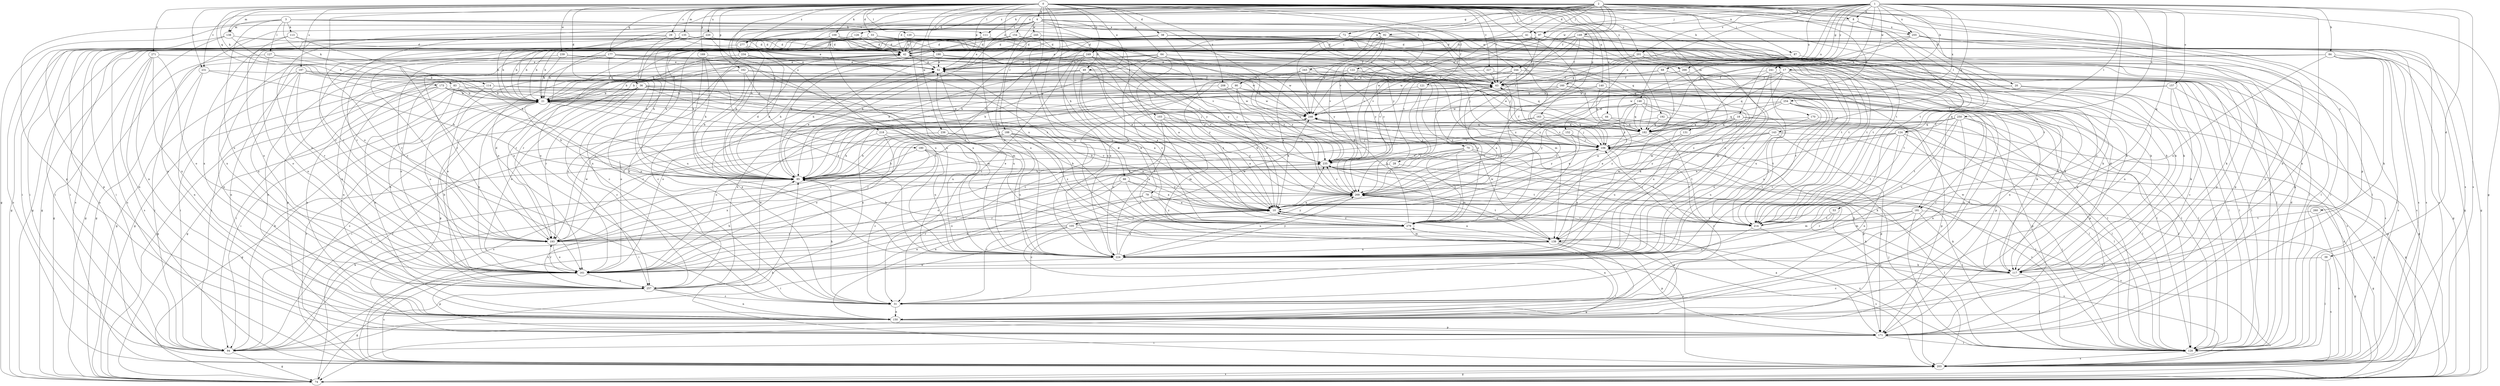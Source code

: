 strict digraph  {
0;
1;
2;
3;
4;
8;
10;
17;
18;
20;
21;
28;
29;
31;
33;
36;
38;
39;
41;
42;
44;
49;
52;
53;
63;
64;
66;
68;
70;
72;
74;
79;
83;
84;
85;
87;
90;
92;
94;
97;
103;
105;
106;
109;
111;
113;
114;
117;
120;
121;
122;
124;
126;
127;
128;
131;
135;
138;
139;
140;
143;
146;
149;
150;
152;
154;
157;
160;
161;
162;
163;
169;
170;
171;
173;
177;
180;
181;
182;
188;
190;
192;
193;
197;
201;
203;
208;
214;
218;
220;
224;
227;
231;
234;
235;
236;
239;
241;
243;
244;
245;
246;
249;
250;
254;
255;
257;
260;
266;
268;
271;
277;
279;
0 -> 4  [label=a];
0 -> 17  [label=b];
0 -> 28  [label=c];
0 -> 29  [label=c];
0 -> 31  [label=c];
0 -> 33  [label=d];
0 -> 36  [label=d];
0 -> 38  [label=d];
0 -> 44  [label=e];
0 -> 49  [label=e];
0 -> 52  [label=e];
0 -> 53  [label=f];
0 -> 63  [label=f];
0 -> 64  [label=g];
0 -> 66  [label=g];
0 -> 79  [label=h];
0 -> 83  [label=h];
0 -> 97  [label=j];
0 -> 109  [label=k];
0 -> 120  [label=l];
0 -> 121  [label=l];
0 -> 122  [label=l];
0 -> 124  [label=l];
0 -> 131  [label=m];
0 -> 135  [label=m];
0 -> 138  [label=m];
0 -> 140  [label=n];
0 -> 162  [label=p];
0 -> 163  [label=p];
0 -> 169  [label=p];
0 -> 173  [label=q];
0 -> 177  [label=q];
0 -> 180  [label=q];
0 -> 188  [label=r];
0 -> 190  [label=r];
0 -> 192  [label=r];
0 -> 197  [label=s];
0 -> 201  [label=s];
0 -> 208  [label=t];
0 -> 214  [label=t];
0 -> 218  [label=u];
0 -> 220  [label=u];
0 -> 224  [label=u];
0 -> 227  [label=v];
0 -> 231  [label=v];
0 -> 236  [label=w];
0 -> 239  [label=w];
0 -> 249  [label=x];
0 -> 260  [label=y];
0 -> 266  [label=y];
0 -> 271  [label=z];
0 -> 277  [label=z];
1 -> 8  [label=a];
1 -> 17  [label=b];
1 -> 18  [label=b];
1 -> 31  [label=c];
1 -> 39  [label=d];
1 -> 41  [label=d];
1 -> 68  [label=g];
1 -> 70  [label=g];
1 -> 84  [label=h];
1 -> 97  [label=j];
1 -> 124  [label=l];
1 -> 143  [label=n];
1 -> 146  [label=n];
1 -> 149  [label=n];
1 -> 150  [label=n];
1 -> 152  [label=o];
1 -> 154  [label=o];
1 -> 157  [label=o];
1 -> 160  [label=o];
1 -> 161  [label=o];
1 -> 181  [label=q];
1 -> 201  [label=s];
1 -> 203  [label=s];
1 -> 231  [label=v];
1 -> 241  [label=w];
1 -> 250  [label=x];
1 -> 254  [label=x];
1 -> 255  [label=x];
1 -> 266  [label=y];
1 -> 277  [label=z];
2 -> 8  [label=a];
2 -> 20  [label=b];
2 -> 42  [label=d];
2 -> 52  [label=e];
2 -> 63  [label=f];
2 -> 72  [label=g];
2 -> 74  [label=g];
2 -> 85  [label=h];
2 -> 87  [label=i];
2 -> 90  [label=i];
2 -> 92  [label=i];
2 -> 97  [label=j];
2 -> 111  [label=k];
2 -> 126  [label=l];
2 -> 150  [label=n];
2 -> 170  [label=p];
2 -> 171  [label=p];
2 -> 203  [label=s];
2 -> 214  [label=t];
2 -> 234  [label=v];
2 -> 235  [label=v];
2 -> 243  [label=w];
2 -> 244  [label=w];
2 -> 268  [label=y];
3 -> 63  [label=f];
3 -> 103  [label=j];
3 -> 111  [label=k];
3 -> 113  [label=k];
3 -> 114  [label=k];
3 -> 127  [label=l];
3 -> 138  [label=m];
3 -> 161  [label=o];
3 -> 171  [label=p];
3 -> 255  [label=x];
4 -> 42  [label=d];
4 -> 74  [label=g];
4 -> 92  [label=i];
4 -> 150  [label=n];
4 -> 161  [label=o];
4 -> 181  [label=q];
4 -> 224  [label=u];
4 -> 235  [label=v];
4 -> 244  [label=w];
4 -> 245  [label=w];
4 -> 277  [label=z];
4 -> 279  [label=z];
8 -> 182  [label=q];
8 -> 214  [label=t];
8 -> 255  [label=x];
8 -> 257  [label=x];
10 -> 21  [label=b];
10 -> 31  [label=c];
10 -> 105  [label=j];
10 -> 214  [label=t];
10 -> 235  [label=v];
10 -> 279  [label=z];
17 -> 31  [label=c];
17 -> 63  [label=f];
17 -> 117  [label=k];
17 -> 139  [label=m];
17 -> 182  [label=q];
17 -> 203  [label=s];
17 -> 268  [label=y];
18 -> 10  [label=a];
18 -> 85  [label=h];
18 -> 171  [label=p];
18 -> 182  [label=q];
18 -> 203  [label=s];
18 -> 224  [label=u];
18 -> 268  [label=y];
20 -> 21  [label=b];
20 -> 74  [label=g];
20 -> 85  [label=h];
20 -> 128  [label=l];
21 -> 42  [label=d];
21 -> 85  [label=h];
21 -> 94  [label=i];
21 -> 161  [label=o];
21 -> 171  [label=p];
21 -> 203  [label=s];
21 -> 224  [label=u];
21 -> 246  [label=w];
28 -> 85  [label=h];
28 -> 117  [label=k];
29 -> 42  [label=d];
29 -> 52  [label=e];
29 -> 85  [label=h];
29 -> 94  [label=i];
29 -> 117  [label=k];
29 -> 193  [label=r];
29 -> 257  [label=x];
29 -> 268  [label=y];
31 -> 52  [label=e];
31 -> 85  [label=h];
31 -> 150  [label=n];
33 -> 10  [label=a];
33 -> 21  [label=b];
33 -> 42  [label=d];
33 -> 85  [label=h];
33 -> 106  [label=j];
33 -> 214  [label=t];
36 -> 10  [label=a];
36 -> 21  [label=b];
36 -> 31  [label=c];
36 -> 128  [label=l];
36 -> 139  [label=m];
36 -> 161  [label=o];
36 -> 193  [label=r];
36 -> 203  [label=s];
36 -> 246  [label=w];
38 -> 21  [label=b];
38 -> 42  [label=d];
38 -> 63  [label=f];
38 -> 74  [label=g];
38 -> 106  [label=j];
38 -> 117  [label=k];
38 -> 128  [label=l];
38 -> 193  [label=r];
38 -> 268  [label=y];
39 -> 128  [label=l];
39 -> 161  [label=o];
39 -> 203  [label=s];
41 -> 21  [label=b];
41 -> 42  [label=d];
41 -> 74  [label=g];
41 -> 128  [label=l];
41 -> 161  [label=o];
41 -> 279  [label=z];
42 -> 52  [label=e];
42 -> 85  [label=h];
42 -> 128  [label=l];
42 -> 150  [label=n];
42 -> 257  [label=x];
44 -> 94  [label=i];
44 -> 182  [label=q];
44 -> 214  [label=t];
49 -> 10  [label=a];
49 -> 63  [label=f];
49 -> 150  [label=n];
49 -> 161  [label=o];
49 -> 171  [label=p];
49 -> 268  [label=y];
49 -> 279  [label=z];
52 -> 63  [label=f];
52 -> 161  [label=o];
52 -> 224  [label=u];
53 -> 117  [label=k];
53 -> 139  [label=m];
53 -> 214  [label=t];
63 -> 21  [label=b];
63 -> 161  [label=o];
63 -> 171  [label=p];
63 -> 214  [label=t];
64 -> 21  [label=b];
64 -> 52  [label=e];
64 -> 85  [label=h];
64 -> 106  [label=j];
64 -> 139  [label=m];
64 -> 182  [label=q];
64 -> 224  [label=u];
64 -> 246  [label=w];
64 -> 257  [label=x];
64 -> 268  [label=y];
66 -> 10  [label=a];
66 -> 150  [label=n];
66 -> 161  [label=o];
66 -> 268  [label=y];
66 -> 279  [label=z];
68 -> 21  [label=b];
68 -> 31  [label=c];
68 -> 63  [label=f];
68 -> 106  [label=j];
70 -> 31  [label=c];
70 -> 94  [label=i];
70 -> 117  [label=k];
70 -> 161  [label=o];
70 -> 235  [label=v];
70 -> 268  [label=y];
70 -> 279  [label=z];
72 -> 31  [label=c];
72 -> 42  [label=d];
72 -> 128  [label=l];
72 -> 161  [label=o];
72 -> 182  [label=q];
72 -> 268  [label=y];
74 -> 63  [label=f];
74 -> 203  [label=s];
79 -> 10  [label=a];
79 -> 31  [label=c];
79 -> 161  [label=o];
79 -> 214  [label=t];
79 -> 279  [label=z];
83 -> 21  [label=b];
83 -> 74  [label=g];
83 -> 106  [label=j];
83 -> 224  [label=u];
83 -> 257  [label=x];
84 -> 52  [label=e];
84 -> 74  [label=g];
84 -> 117  [label=k];
84 -> 128  [label=l];
84 -> 203  [label=s];
84 -> 224  [label=u];
84 -> 246  [label=w];
85 -> 42  [label=d];
85 -> 52  [label=e];
85 -> 128  [label=l];
85 -> 268  [label=y];
87 -> 52  [label=e];
87 -> 203  [label=s];
90 -> 10  [label=a];
90 -> 21  [label=b];
90 -> 117  [label=k];
90 -> 150  [label=n];
90 -> 161  [label=o];
90 -> 235  [label=v];
92 -> 42  [label=d];
92 -> 52  [label=e];
92 -> 63  [label=f];
92 -> 85  [label=h];
92 -> 150  [label=n];
92 -> 171  [label=p];
92 -> 193  [label=r];
92 -> 203  [label=s];
92 -> 235  [label=v];
92 -> 246  [label=w];
92 -> 268  [label=y];
94 -> 21  [label=b];
94 -> 74  [label=g];
94 -> 85  [label=h];
97 -> 21  [label=b];
97 -> 42  [label=d];
97 -> 63  [label=f];
97 -> 74  [label=g];
97 -> 203  [label=s];
97 -> 224  [label=u];
97 -> 235  [label=v];
97 -> 257  [label=x];
97 -> 268  [label=y];
103 -> 10  [label=a];
103 -> 139  [label=m];
103 -> 182  [label=q];
103 -> 224  [label=u];
103 -> 268  [label=y];
105 -> 85  [label=h];
105 -> 94  [label=i];
105 -> 150  [label=n];
105 -> 193  [label=r];
105 -> 203  [label=s];
105 -> 246  [label=w];
105 -> 268  [label=y];
106 -> 63  [label=f];
106 -> 85  [label=h];
106 -> 214  [label=t];
106 -> 224  [label=u];
106 -> 235  [label=v];
109 -> 10  [label=a];
109 -> 31  [label=c];
109 -> 42  [label=d];
109 -> 117  [label=k];
109 -> 193  [label=r];
109 -> 203  [label=s];
109 -> 224  [label=u];
109 -> 235  [label=v];
111 -> 10  [label=a];
111 -> 42  [label=d];
111 -> 52  [label=e];
111 -> 85  [label=h];
111 -> 94  [label=i];
111 -> 171  [label=p];
111 -> 193  [label=r];
111 -> 214  [label=t];
111 -> 224  [label=u];
113 -> 42  [label=d];
113 -> 85  [label=h];
113 -> 161  [label=o];
113 -> 171  [label=p];
114 -> 21  [label=b];
114 -> 106  [label=j];
114 -> 128  [label=l];
114 -> 150  [label=n];
114 -> 161  [label=o];
117 -> 31  [label=c];
117 -> 42  [label=d];
117 -> 128  [label=l];
117 -> 246  [label=w];
120 -> 42  [label=d];
120 -> 224  [label=u];
120 -> 246  [label=w];
121 -> 21  [label=b];
121 -> 128  [label=l];
121 -> 268  [label=y];
121 -> 279  [label=z];
122 -> 63  [label=f];
122 -> 74  [label=g];
122 -> 94  [label=i];
122 -> 106  [label=j];
122 -> 182  [label=q];
122 -> 279  [label=z];
124 -> 10  [label=a];
124 -> 74  [label=g];
124 -> 106  [label=j];
124 -> 128  [label=l];
124 -> 150  [label=n];
124 -> 214  [label=t];
124 -> 268  [label=y];
126 -> 42  [label=d];
126 -> 63  [label=f];
126 -> 94  [label=i];
127 -> 21  [label=b];
127 -> 52  [label=e];
127 -> 74  [label=g];
127 -> 161  [label=o];
128 -> 42  [label=d];
128 -> 106  [label=j];
128 -> 203  [label=s];
128 -> 235  [label=v];
128 -> 279  [label=z];
131 -> 106  [label=j];
131 -> 224  [label=u];
135 -> 42  [label=d];
135 -> 74  [label=g];
135 -> 85  [label=h];
135 -> 117  [label=k];
135 -> 214  [label=t];
135 -> 257  [label=x];
138 -> 21  [label=b];
138 -> 42  [label=d];
138 -> 150  [label=n];
138 -> 203  [label=s];
139 -> 10  [label=a];
139 -> 74  [label=g];
139 -> 94  [label=i];
139 -> 171  [label=p];
139 -> 203  [label=s];
139 -> 224  [label=u];
139 -> 246  [label=w];
139 -> 268  [label=y];
140 -> 21  [label=b];
140 -> 128  [label=l];
140 -> 182  [label=q];
140 -> 268  [label=y];
143 -> 10  [label=a];
143 -> 74  [label=g];
143 -> 85  [label=h];
143 -> 106  [label=j];
143 -> 171  [label=p];
143 -> 224  [label=u];
146 -> 10  [label=a];
146 -> 139  [label=m];
146 -> 182  [label=q];
146 -> 214  [label=t];
146 -> 224  [label=u];
146 -> 246  [label=w];
146 -> 268  [label=y];
146 -> 279  [label=z];
149 -> 42  [label=d];
149 -> 63  [label=f];
149 -> 85  [label=h];
149 -> 171  [label=p];
149 -> 214  [label=t];
149 -> 224  [label=u];
149 -> 235  [label=v];
149 -> 246  [label=w];
150 -> 10  [label=a];
150 -> 52  [label=e];
150 -> 63  [label=f];
150 -> 171  [label=p];
152 -> 106  [label=j];
152 -> 171  [label=p];
152 -> 193  [label=r];
152 -> 268  [label=y];
154 -> 21  [label=b];
154 -> 42  [label=d];
154 -> 63  [label=f];
154 -> 85  [label=h];
154 -> 279  [label=z];
157 -> 21  [label=b];
157 -> 31  [label=c];
157 -> 74  [label=g];
157 -> 117  [label=k];
157 -> 246  [label=w];
160 -> 10  [label=a];
160 -> 21  [label=b];
160 -> 203  [label=s];
160 -> 224  [label=u];
160 -> 257  [label=x];
161 -> 85  [label=h];
161 -> 106  [label=j];
161 -> 171  [label=p];
161 -> 193  [label=r];
161 -> 203  [label=s];
161 -> 235  [label=v];
161 -> 257  [label=x];
162 -> 63  [label=f];
162 -> 85  [label=h];
162 -> 94  [label=i];
162 -> 128  [label=l];
162 -> 139  [label=m];
162 -> 257  [label=x];
163 -> 128  [label=l];
163 -> 161  [label=o];
163 -> 182  [label=q];
163 -> 268  [label=y];
169 -> 31  [label=c];
169 -> 52  [label=e];
169 -> 85  [label=h];
169 -> 224  [label=u];
170 -> 128  [label=l];
170 -> 182  [label=q];
170 -> 224  [label=u];
171 -> 10  [label=a];
171 -> 94  [label=i];
171 -> 128  [label=l];
173 -> 10  [label=a];
173 -> 21  [label=b];
173 -> 74  [label=g];
173 -> 94  [label=i];
173 -> 106  [label=j];
173 -> 150  [label=n];
173 -> 235  [label=v];
177 -> 21  [label=b];
177 -> 31  [label=c];
177 -> 52  [label=e];
177 -> 74  [label=g];
177 -> 106  [label=j];
177 -> 193  [label=r];
177 -> 279  [label=z];
180 -> 10  [label=a];
180 -> 31  [label=c];
180 -> 85  [label=h];
180 -> 128  [label=l];
180 -> 203  [label=s];
180 -> 235  [label=v];
181 -> 74  [label=g];
181 -> 117  [label=k];
181 -> 128  [label=l];
181 -> 139  [label=m];
181 -> 193  [label=r];
181 -> 279  [label=z];
182 -> 52  [label=e];
182 -> 106  [label=j];
182 -> 193  [label=r];
182 -> 214  [label=t];
188 -> 74  [label=g];
188 -> 85  [label=h];
188 -> 94  [label=i];
188 -> 106  [label=j];
188 -> 214  [label=t];
188 -> 224  [label=u];
188 -> 235  [label=v];
188 -> 257  [label=x];
188 -> 279  [label=z];
190 -> 52  [label=e];
190 -> 85  [label=h];
190 -> 117  [label=k];
190 -> 193  [label=r];
190 -> 268  [label=y];
192 -> 10  [label=a];
192 -> 128  [label=l];
192 -> 182  [label=q];
193 -> 42  [label=d];
193 -> 161  [label=o];
193 -> 246  [label=w];
197 -> 63  [label=f];
197 -> 74  [label=g];
197 -> 117  [label=k];
197 -> 150  [label=n];
197 -> 161  [label=o];
197 -> 193  [label=r];
197 -> 224  [label=u];
201 -> 52  [label=e];
201 -> 117  [label=k];
201 -> 214  [label=t];
201 -> 224  [label=u];
201 -> 235  [label=v];
201 -> 246  [label=w];
203 -> 74  [label=g];
203 -> 85  [label=h];
203 -> 106  [label=j];
208 -> 21  [label=b];
208 -> 235  [label=v];
208 -> 246  [label=w];
214 -> 106  [label=j];
214 -> 161  [label=o];
214 -> 203  [label=s];
218 -> 85  [label=h];
218 -> 106  [label=j];
218 -> 161  [label=o];
218 -> 224  [label=u];
220 -> 21  [label=b];
220 -> 42  [label=d];
220 -> 85  [label=h];
220 -> 94  [label=i];
220 -> 117  [label=k];
220 -> 203  [label=s];
220 -> 214  [label=t];
220 -> 224  [label=u];
224 -> 10  [label=a];
224 -> 52  [label=e];
224 -> 63  [label=f];
224 -> 117  [label=k];
224 -> 161  [label=o];
224 -> 268  [label=y];
227 -> 63  [label=f];
227 -> 128  [label=l];
227 -> 193  [label=r];
231 -> 63  [label=f];
231 -> 85  [label=h];
231 -> 94  [label=i];
231 -> 150  [label=n];
234 -> 52  [label=e];
234 -> 85  [label=h];
234 -> 193  [label=r];
234 -> 257  [label=x];
234 -> 279  [label=z];
235 -> 85  [label=h];
235 -> 94  [label=i];
235 -> 139  [label=m];
235 -> 203  [label=s];
235 -> 214  [label=t];
236 -> 10  [label=a];
236 -> 85  [label=h];
236 -> 106  [label=j];
236 -> 203  [label=s];
239 -> 21  [label=b];
239 -> 52  [label=e];
239 -> 193  [label=r];
239 -> 214  [label=t];
241 -> 63  [label=f];
241 -> 106  [label=j];
241 -> 214  [label=t];
241 -> 224  [label=u];
241 -> 279  [label=z];
243 -> 10  [label=a];
243 -> 31  [label=c];
243 -> 63  [label=f];
243 -> 246  [label=w];
243 -> 279  [label=z];
244 -> 21  [label=b];
244 -> 63  [label=f];
244 -> 106  [label=j];
244 -> 128  [label=l];
244 -> 235  [label=v];
245 -> 42  [label=d];
245 -> 63  [label=f];
245 -> 74  [label=g];
245 -> 128  [label=l];
245 -> 139  [label=m];
245 -> 203  [label=s];
245 -> 49  [label=h];
246 -> 106  [label=j];
246 -> 182  [label=q];
246 -> 193  [label=r];
249 -> 10  [label=a];
249 -> 21  [label=b];
249 -> 52  [label=e];
249 -> 85  [label=h];
249 -> 182  [label=q];
249 -> 224  [label=u];
249 -> 235  [label=v];
249 -> 246  [label=w];
249 -> 279  [label=z];
250 -> 128  [label=l];
250 -> 150  [label=n];
250 -> 171  [label=p];
250 -> 182  [label=q];
250 -> 214  [label=t];
250 -> 224  [label=u];
250 -> 235  [label=v];
250 -> 257  [label=x];
254 -> 31  [label=c];
254 -> 106  [label=j];
254 -> 171  [label=p];
254 -> 182  [label=q];
254 -> 224  [label=u];
254 -> 246  [label=w];
255 -> 10  [label=a];
255 -> 42  [label=d];
255 -> 128  [label=l];
255 -> 150  [label=n];
255 -> 171  [label=p];
255 -> 203  [label=s];
255 -> 279  [label=z];
257 -> 10  [label=a];
257 -> 21  [label=b];
257 -> 31  [label=c];
257 -> 74  [label=g];
257 -> 150  [label=n];
257 -> 246  [label=w];
260 -> 203  [label=s];
260 -> 214  [label=t];
266 -> 63  [label=f];
266 -> 85  [label=h];
266 -> 139  [label=m];
266 -> 150  [label=n];
268 -> 10  [label=a];
268 -> 74  [label=g];
268 -> 128  [label=l];
268 -> 193  [label=r];
268 -> 203  [label=s];
268 -> 224  [label=u];
268 -> 235  [label=v];
271 -> 52  [label=e];
271 -> 74  [label=g];
271 -> 150  [label=n];
271 -> 161  [label=o];
271 -> 203  [label=s];
271 -> 257  [label=x];
277 -> 85  [label=h];
277 -> 94  [label=i];
277 -> 279  [label=z];
279 -> 21  [label=b];
279 -> 42  [label=d];
279 -> 52  [label=e];
279 -> 63  [label=f];
279 -> 139  [label=m];
279 -> 193  [label=r];
}
